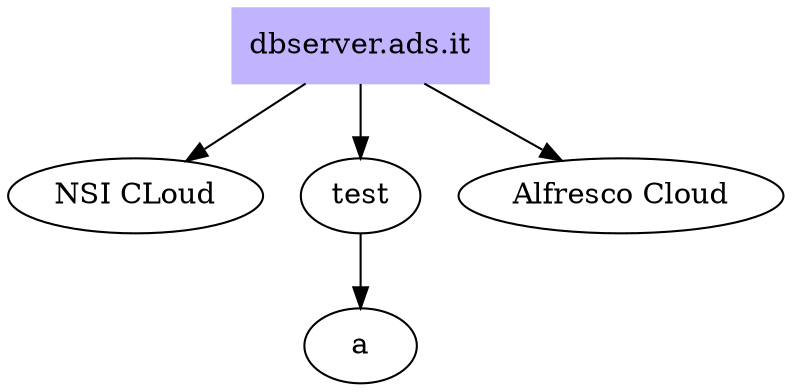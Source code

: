 digraph {
	graph [bb="0,0,322,180"];
	node [label="\N"];
	"dbserver.ads.it"	 [color=".7 .3 1.0",
		height=0.5,
		pos="148,162",
		shape=box,
		style=filled,
		width=1.3333];
	"NSI CLoud"	 [height=0.5,
		pos="51,90",
		width=1.4305];
	"dbserver.ads.it" -> "NSI CLoud"	 [pos="e,72.39,106.44 124.02,143.7 110.92,134.24 94.579,122.45 80.679,112.42"];
	test	 [height=0.5,
		pos="148,90",
		width=0.75];
	"dbserver.ads.it" -> test	 [pos="e,148,108.1 148,143.7 148,135.98 148,126.71 148,118.11"];
	"Alfresco Cloud"	 [height=0.5,
		pos="258,90",
		width=1.7916];
	"dbserver.ads.it" -> "Alfresco Cloud"	 [pos="e,233.25,106.75 174.91,143.88 189.94,134.31 208.79,122.32 224.73,112.17"];
	a	 [height=0.5,
		pos="148,18",
		width=0.75];
	test -> a	 [pos="e,148,36.104 148,71.697 148,63.983 148,54.712 148,46.112"];
}
